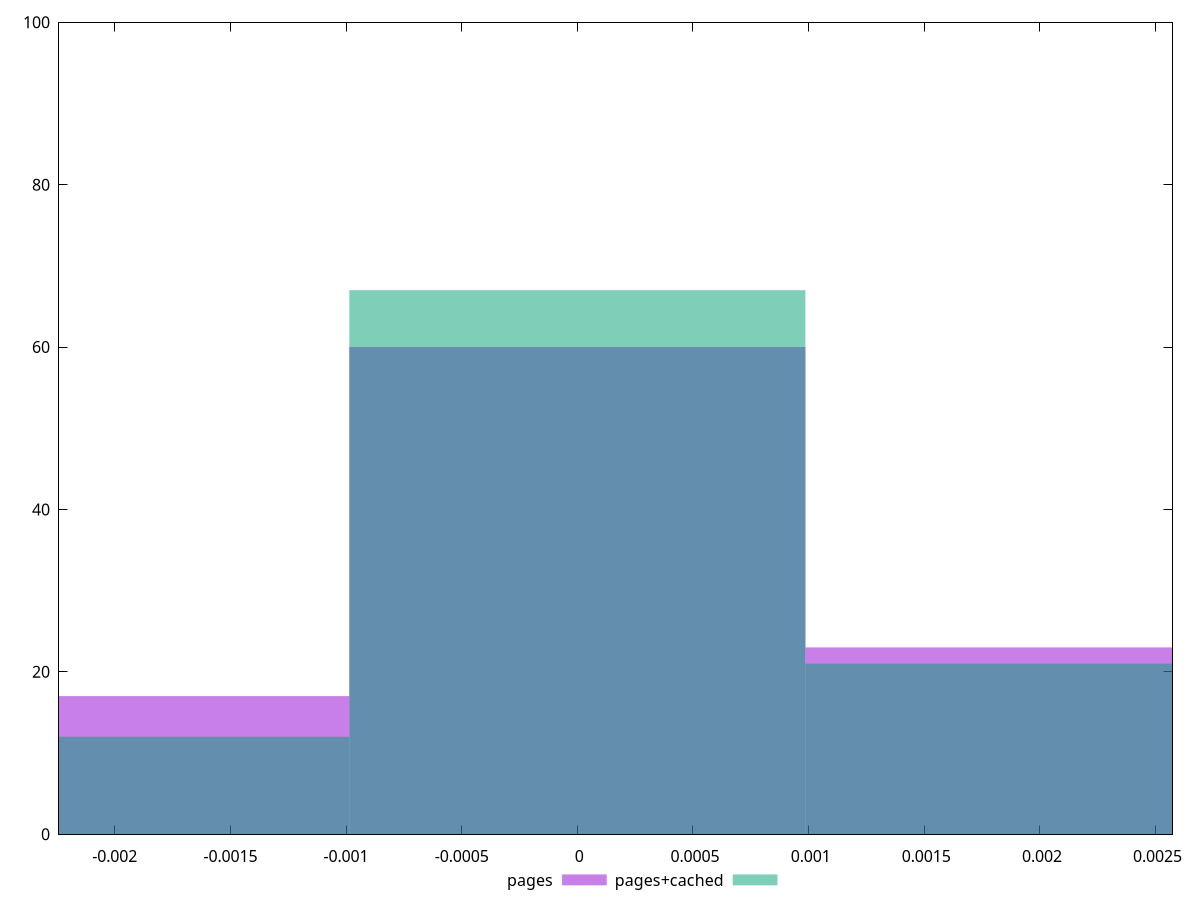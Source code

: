reset

$pages <<EOF
0 60
-0.0019720192379049733 17
0.0019720192379049733 23
EOF

$pagesCached <<EOF
-0.0019720192379049733 12
0 67
0.0019720192379049733 21
EOF

set key outside below
set boxwidth 0.0019720192379049733
set xrange [-0.002241393143644719:0.0025733938244588256]
set yrange [0:100]
set trange [0:100]
set style fill transparent solid 0.5 noborder
set terminal svg size 640, 500 enhanced background rgb 'white'
set output "report_00009_2021-02-08T22-37-41.559Z/meta/pScore-difference/comparison/histogram/0_vs_1.svg"

plot $pages title "pages" with boxes, \
     $pagesCached title "pages+cached" with boxes

reset
